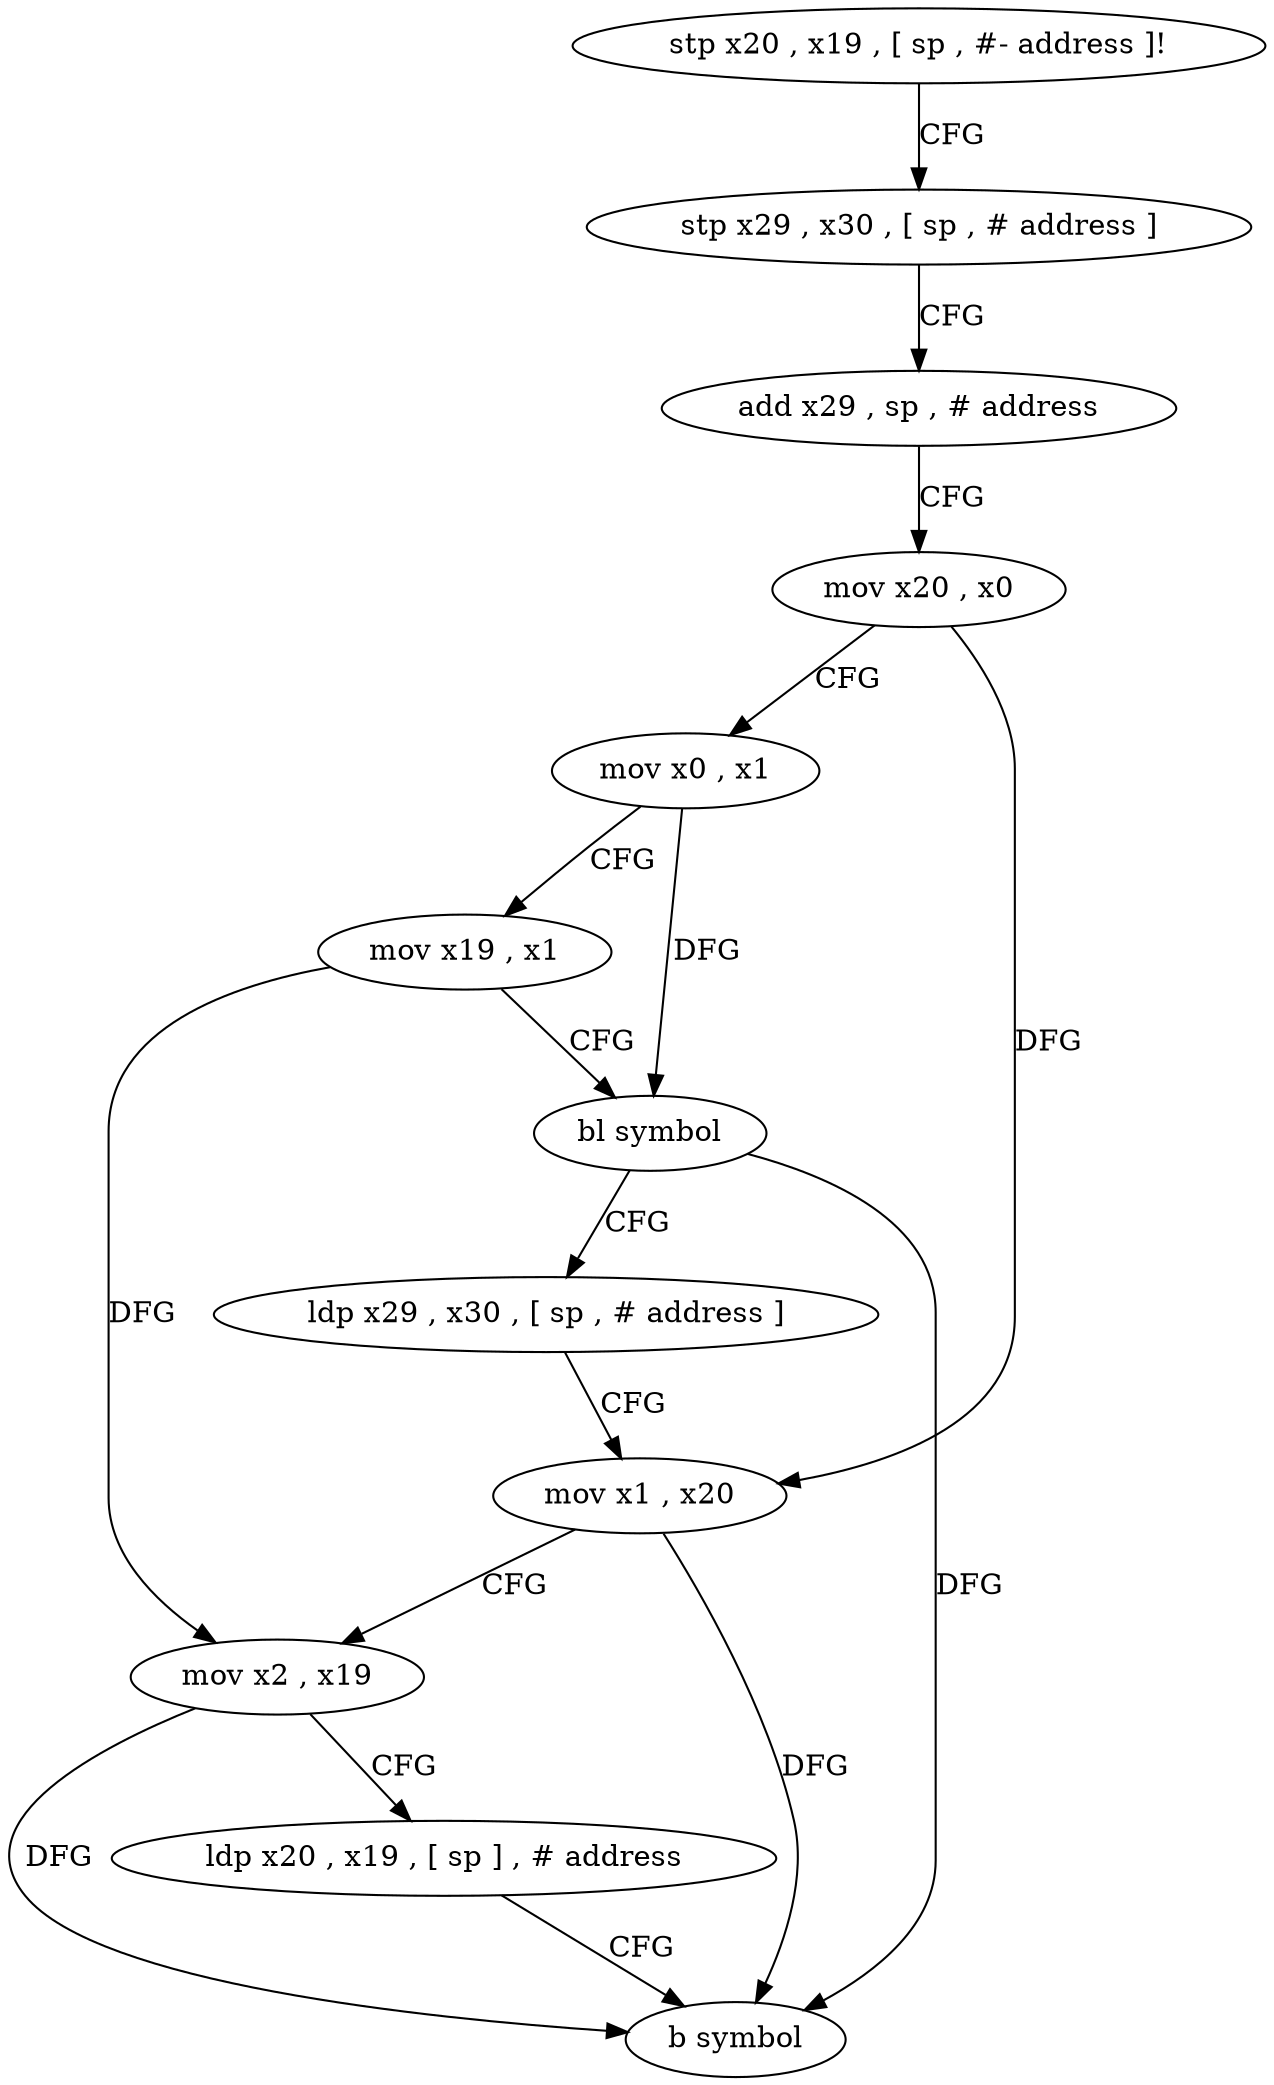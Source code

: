 digraph "func" {
"4216024" [label = "stp x20 , x19 , [ sp , #- address ]!" ]
"4216028" [label = "stp x29 , x30 , [ sp , # address ]" ]
"4216032" [label = "add x29 , sp , # address" ]
"4216036" [label = "mov x20 , x0" ]
"4216040" [label = "mov x0 , x1" ]
"4216044" [label = "mov x19 , x1" ]
"4216048" [label = "bl symbol" ]
"4216052" [label = "ldp x29 , x30 , [ sp , # address ]" ]
"4216056" [label = "mov x1 , x20" ]
"4216060" [label = "mov x2 , x19" ]
"4216064" [label = "ldp x20 , x19 , [ sp ] , # address" ]
"4216068" [label = "b symbol" ]
"4216024" -> "4216028" [ label = "CFG" ]
"4216028" -> "4216032" [ label = "CFG" ]
"4216032" -> "4216036" [ label = "CFG" ]
"4216036" -> "4216040" [ label = "CFG" ]
"4216036" -> "4216056" [ label = "DFG" ]
"4216040" -> "4216044" [ label = "CFG" ]
"4216040" -> "4216048" [ label = "DFG" ]
"4216044" -> "4216048" [ label = "CFG" ]
"4216044" -> "4216060" [ label = "DFG" ]
"4216048" -> "4216052" [ label = "CFG" ]
"4216048" -> "4216068" [ label = "DFG" ]
"4216052" -> "4216056" [ label = "CFG" ]
"4216056" -> "4216060" [ label = "CFG" ]
"4216056" -> "4216068" [ label = "DFG" ]
"4216060" -> "4216064" [ label = "CFG" ]
"4216060" -> "4216068" [ label = "DFG" ]
"4216064" -> "4216068" [ label = "CFG" ]
}
